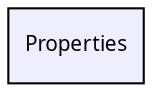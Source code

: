 digraph "Properties" {
  compound=true
  node [ fontsize="10", fontname="FreeSans.ttf"];
  edge [ labelfontsize="10", labelfontname="FreeSans.ttf"];
  dir_d051c76eebdc544d9c3d734575641c72 [shape=box, label="Properties", style="filled", fillcolor="#eeeeff", pencolor="black", URL="dir_d051c76eebdc544d9c3d734575641c72.html"];
}
